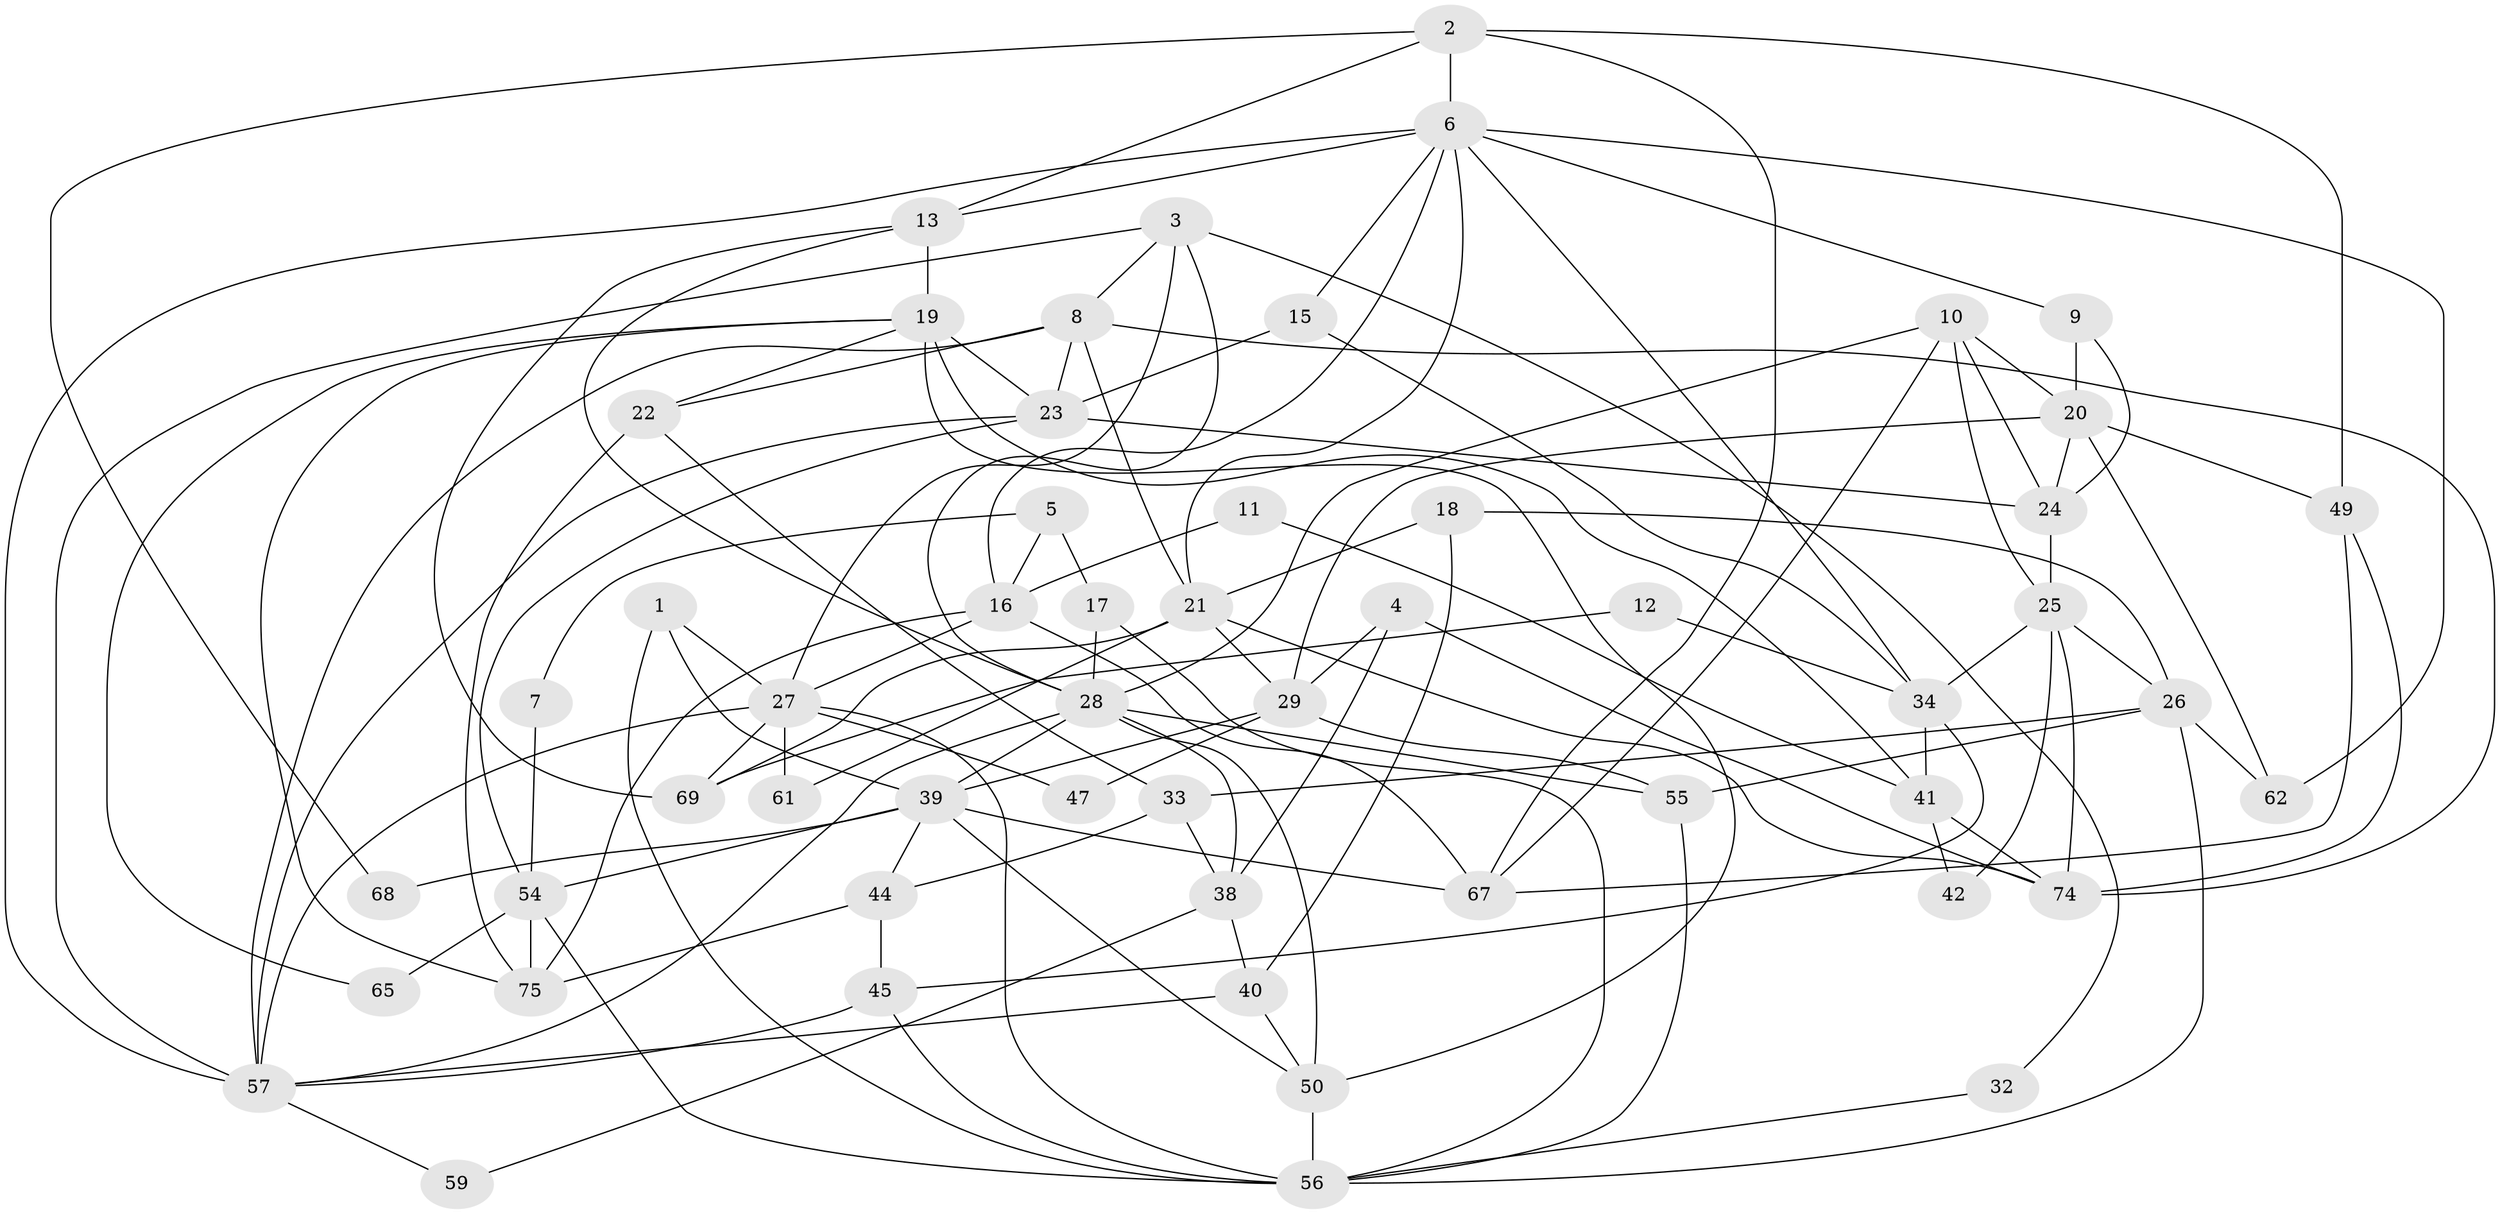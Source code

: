// original degree distribution, {4: 0.2692307692307692, 5: 0.19230769230769232, 3: 0.20512820512820512, 7: 0.0641025641025641, 2: 0.1794871794871795, 6: 0.08974358974358974}
// Generated by graph-tools (version 1.1) at 2025/11/02/27/25 16:11:21]
// undirected, 54 vertices, 126 edges
graph export_dot {
graph [start="1"]
  node [color=gray90,style=filled];
  1 [super="+60"];
  2;
  3;
  4 [super="+14"];
  5;
  6 [super="+51"];
  7;
  8 [super="+46"];
  9;
  10 [super="+36"];
  11;
  12;
  13 [super="+35"];
  15;
  16 [super="+48"];
  17;
  18;
  19 [super="+43"];
  20 [super="+63"];
  21 [super="+58"];
  22;
  23 [super="+30"];
  24;
  25 [super="+70"];
  26 [super="+64"];
  27 [super="+31"];
  28 [super="+53"];
  29 [super="+37"];
  32;
  33;
  34;
  38;
  39 [super="+52"];
  40;
  41 [super="+72"];
  42;
  44;
  45 [super="+66"];
  47;
  49 [super="+71"];
  50;
  54 [super="+76"];
  55;
  56 [super="+73"];
  57 [super="+77"];
  59;
  61;
  62;
  65;
  67 [super="+78"];
  68;
  69;
  74;
  75;
  1 -- 56;
  1 -- 27;
  1 -- 39;
  2 -- 6;
  2 -- 13;
  2 -- 49;
  2 -- 68;
  2 -- 67;
  3 -- 8;
  3 -- 27;
  3 -- 32;
  3 -- 28;
  3 -- 57;
  4 -- 74;
  4 -- 29;
  4 -- 38;
  5 -- 16;
  5 -- 17;
  5 -- 7;
  6 -- 9;
  6 -- 13;
  6 -- 15;
  6 -- 34;
  6 -- 21;
  6 -- 57;
  6 -- 62;
  6 -- 16;
  7 -- 54;
  8 -- 57;
  8 -- 21;
  8 -- 74;
  8 -- 22;
  8 -- 23;
  9 -- 24;
  9 -- 20;
  10 -- 25;
  10 -- 67;
  10 -- 28;
  10 -- 24;
  10 -- 20;
  11 -- 41;
  11 -- 16;
  12 -- 69;
  12 -- 34;
  13 -- 19;
  13 -- 69;
  13 -- 28;
  15 -- 23;
  15 -- 34;
  16 -- 75;
  16 -- 27;
  16 -- 67;
  17 -- 56;
  17 -- 28;
  18 -- 40;
  18 -- 26;
  18 -- 21;
  19 -- 50;
  19 -- 41 [weight=2];
  19 -- 65;
  19 -- 22;
  19 -- 75;
  19 -- 23;
  20 -- 24;
  20 -- 29;
  20 -- 49;
  20 -- 62;
  21 -- 69;
  21 -- 61;
  21 -- 74;
  21 -- 29 [weight=2];
  22 -- 33;
  22 -- 75;
  23 -- 24;
  23 -- 57;
  23 -- 54;
  24 -- 25;
  25 -- 34;
  25 -- 26;
  25 -- 42;
  25 -- 74;
  26 -- 33 [weight=2];
  26 -- 55;
  26 -- 62;
  26 -- 56;
  27 -- 61;
  27 -- 69;
  27 -- 47;
  27 -- 56;
  27 -- 57;
  28 -- 38;
  28 -- 39;
  28 -- 55;
  28 -- 50;
  28 -- 57;
  29 -- 55;
  29 -- 39;
  29 -- 47;
  32 -- 56;
  33 -- 44;
  33 -- 38;
  34 -- 45;
  34 -- 41;
  38 -- 40;
  38 -- 59;
  39 -- 67;
  39 -- 68;
  39 -- 54;
  39 -- 50;
  39 -- 44;
  40 -- 50;
  40 -- 57;
  41 -- 74;
  41 -- 42;
  44 -- 75;
  44 -- 45;
  45 -- 56;
  45 -- 57;
  49 -- 74;
  49 -- 67;
  50 -- 56;
  54 -- 56;
  54 -- 65;
  54 -- 75;
  55 -- 56;
  57 -- 59;
}

